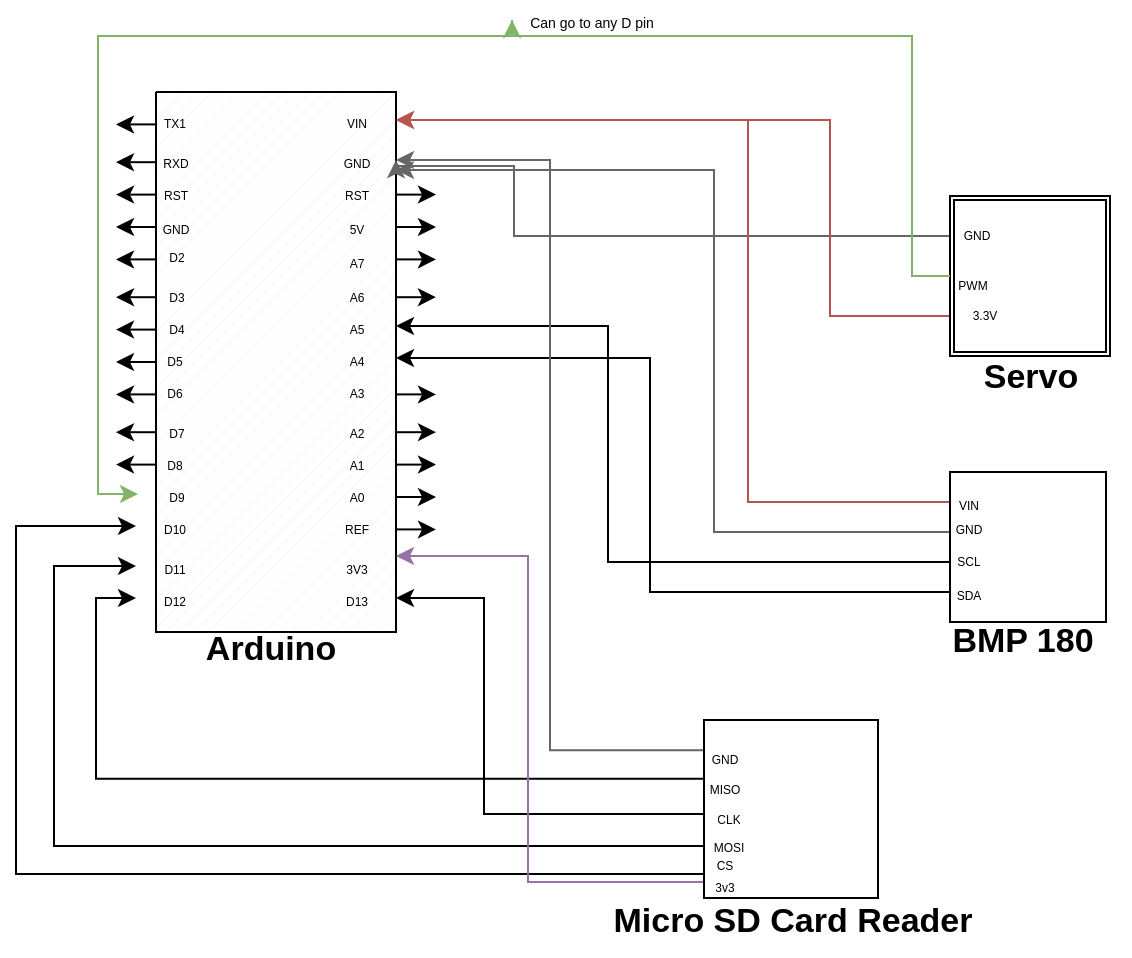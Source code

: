<mxfile version="24.7.7">
  <diagram name="Page-1" id="8-Ea8Qscm6W-jIIB2Thf">
    <mxGraphModel dx="846" dy="565" grid="0" gridSize="10" guides="1" tooltips="1" connect="1" arrows="1" fold="1" page="1" pageScale="1" pageWidth="850" pageHeight="1100" math="0" shadow="0">
      <root>
        <mxCell id="0" />
        <mxCell id="1" parent="0" />
        <mxCell id="_HtNcHazp8jYqS6eAKl7-18" style="edgeStyle=orthogonalEdgeStyle;rounded=0;orthogonalLoop=1;jettySize=auto;html=1;exitX=0;exitY=0.06;exitDx=0;exitDy=0;exitPerimeter=0;" edge="1" parent="1" source="_HtNcHazp8jYqS6eAKl7-1">
          <mxGeometry relative="1" as="geometry">
            <mxPoint x="109" y="258" as="targetPoint" />
          </mxGeometry>
        </mxCell>
        <mxCell id="_HtNcHazp8jYqS6eAKl7-19" style="edgeStyle=orthogonalEdgeStyle;rounded=0;orthogonalLoop=1;jettySize=auto;html=1;exitX=0;exitY=0.13;exitDx=0;exitDy=0;exitPerimeter=0;" edge="1" parent="1" source="_HtNcHazp8jYqS6eAKl7-1">
          <mxGeometry relative="1" as="geometry">
            <mxPoint x="109" y="277" as="targetPoint" />
          </mxGeometry>
        </mxCell>
        <mxCell id="_HtNcHazp8jYqS6eAKl7-20" style="edgeStyle=orthogonalEdgeStyle;rounded=0;orthogonalLoop=1;jettySize=auto;html=1;exitX=0;exitY=0.19;exitDx=0;exitDy=0;exitPerimeter=0;" edge="1" parent="1" source="_HtNcHazp8jYqS6eAKl7-1">
          <mxGeometry relative="1" as="geometry">
            <mxPoint x="109" y="293" as="targetPoint" />
          </mxGeometry>
        </mxCell>
        <mxCell id="_HtNcHazp8jYqS6eAKl7-21" style="edgeStyle=orthogonalEdgeStyle;rounded=0;orthogonalLoop=1;jettySize=auto;html=1;exitX=0;exitY=0.25;exitDx=0;exitDy=0;exitPerimeter=0;" edge="1" parent="1" source="_HtNcHazp8jYqS6eAKl7-1">
          <mxGeometry relative="1" as="geometry">
            <mxPoint x="109" y="310" as="targetPoint" />
          </mxGeometry>
        </mxCell>
        <mxCell id="_HtNcHazp8jYqS6eAKl7-22" style="edgeStyle=orthogonalEdgeStyle;rounded=0;orthogonalLoop=1;jettySize=auto;html=1;exitX=0;exitY=0.31;exitDx=0;exitDy=0;exitPerimeter=0;" edge="1" parent="1" source="_HtNcHazp8jYqS6eAKl7-1">
          <mxGeometry relative="1" as="geometry">
            <mxPoint x="109" y="326" as="targetPoint" />
          </mxGeometry>
        </mxCell>
        <mxCell id="_HtNcHazp8jYqS6eAKl7-23" style="edgeStyle=orthogonalEdgeStyle;rounded=0;orthogonalLoop=1;jettySize=auto;html=1;exitX=0;exitY=0.38;exitDx=0;exitDy=0;exitPerimeter=0;" edge="1" parent="1" source="_HtNcHazp8jYqS6eAKl7-1">
          <mxGeometry relative="1" as="geometry">
            <mxPoint x="109" y="345" as="targetPoint" />
          </mxGeometry>
        </mxCell>
        <mxCell id="_HtNcHazp8jYqS6eAKl7-24" style="edgeStyle=orthogonalEdgeStyle;rounded=0;orthogonalLoop=1;jettySize=auto;html=1;exitX=0;exitY=0.44;exitDx=0;exitDy=0;exitPerimeter=0;" edge="1" parent="1" source="_HtNcHazp8jYqS6eAKl7-1">
          <mxGeometry relative="1" as="geometry">
            <mxPoint x="109" y="361" as="targetPoint" />
          </mxGeometry>
        </mxCell>
        <mxCell id="_HtNcHazp8jYqS6eAKl7-26" style="edgeStyle=orthogonalEdgeStyle;rounded=0;orthogonalLoop=1;jettySize=auto;html=1;exitX=0;exitY=0.5;exitDx=0;exitDy=0;exitPerimeter=0;" edge="1" parent="1" source="_HtNcHazp8jYqS6eAKl7-1">
          <mxGeometry relative="1" as="geometry">
            <mxPoint x="109" y="377" as="targetPoint" />
          </mxGeometry>
        </mxCell>
        <mxCell id="_HtNcHazp8jYqS6eAKl7-27" style="edgeStyle=orthogonalEdgeStyle;rounded=0;orthogonalLoop=1;jettySize=auto;html=1;exitX=0;exitY=0.56;exitDx=0;exitDy=0;exitPerimeter=0;" edge="1" parent="1" source="_HtNcHazp8jYqS6eAKl7-1">
          <mxGeometry relative="1" as="geometry">
            <mxPoint x="109" y="393" as="targetPoint" />
          </mxGeometry>
        </mxCell>
        <mxCell id="_HtNcHazp8jYqS6eAKl7-28" style="edgeStyle=orthogonalEdgeStyle;rounded=0;orthogonalLoop=1;jettySize=auto;html=1;exitX=0;exitY=0.63;exitDx=0;exitDy=0;exitPerimeter=0;" edge="1" parent="1" source="_HtNcHazp8jYqS6eAKl7-1">
          <mxGeometry relative="1" as="geometry">
            <mxPoint x="109" y="412" as="targetPoint" />
          </mxGeometry>
        </mxCell>
        <mxCell id="_HtNcHazp8jYqS6eAKl7-29" style="edgeStyle=orthogonalEdgeStyle;rounded=0;orthogonalLoop=1;jettySize=auto;html=1;exitX=0;exitY=0.69;exitDx=0;exitDy=0;exitPerimeter=0;" edge="1" parent="1" source="_HtNcHazp8jYqS6eAKl7-1">
          <mxGeometry relative="1" as="geometry">
            <mxPoint x="109" y="428" as="targetPoint" />
          </mxGeometry>
        </mxCell>
        <mxCell id="_HtNcHazp8jYqS6eAKl7-39" style="edgeStyle=orthogonalEdgeStyle;rounded=0;orthogonalLoop=1;jettySize=auto;html=1;exitX=1;exitY=0.19;exitDx=0;exitDy=0;exitPerimeter=0;" edge="1" parent="1" source="_HtNcHazp8jYqS6eAKl7-1">
          <mxGeometry relative="1" as="geometry">
            <mxPoint x="269" y="293" as="targetPoint" />
          </mxGeometry>
        </mxCell>
        <mxCell id="_HtNcHazp8jYqS6eAKl7-40" style="edgeStyle=orthogonalEdgeStyle;rounded=0;orthogonalLoop=1;jettySize=auto;html=1;exitX=1;exitY=0.25;exitDx=0;exitDy=0;exitPerimeter=0;" edge="1" parent="1" source="_HtNcHazp8jYqS6eAKl7-1">
          <mxGeometry relative="1" as="geometry">
            <mxPoint x="269" y="310" as="targetPoint" />
          </mxGeometry>
        </mxCell>
        <mxCell id="_HtNcHazp8jYqS6eAKl7-41" style="edgeStyle=orthogonalEdgeStyle;rounded=0;orthogonalLoop=1;jettySize=auto;html=1;exitX=1;exitY=0.31;exitDx=0;exitDy=0;exitPerimeter=0;" edge="1" parent="1" source="_HtNcHazp8jYqS6eAKl7-1">
          <mxGeometry relative="1" as="geometry">
            <mxPoint x="269" y="326" as="targetPoint" />
          </mxGeometry>
        </mxCell>
        <mxCell id="_HtNcHazp8jYqS6eAKl7-42" style="edgeStyle=orthogonalEdgeStyle;rounded=0;orthogonalLoop=1;jettySize=auto;html=1;exitX=1;exitY=0.38;exitDx=0;exitDy=0;exitPerimeter=0;" edge="1" parent="1" source="_HtNcHazp8jYqS6eAKl7-1">
          <mxGeometry relative="1" as="geometry">
            <mxPoint x="269" y="345" as="targetPoint" />
          </mxGeometry>
        </mxCell>
        <mxCell id="_HtNcHazp8jYqS6eAKl7-45" style="edgeStyle=orthogonalEdgeStyle;rounded=0;orthogonalLoop=1;jettySize=auto;html=1;exitX=1;exitY=0.56;exitDx=0;exitDy=0;exitPerimeter=0;" edge="1" parent="1" source="_HtNcHazp8jYqS6eAKl7-1">
          <mxGeometry relative="1" as="geometry">
            <mxPoint x="269" y="393" as="targetPoint" />
          </mxGeometry>
        </mxCell>
        <mxCell id="_HtNcHazp8jYqS6eAKl7-46" style="edgeStyle=orthogonalEdgeStyle;rounded=0;orthogonalLoop=1;jettySize=auto;html=1;exitX=1;exitY=0.63;exitDx=0;exitDy=0;exitPerimeter=0;" edge="1" parent="1" source="_HtNcHazp8jYqS6eAKl7-1">
          <mxGeometry relative="1" as="geometry">
            <mxPoint x="269" y="412" as="targetPoint" />
          </mxGeometry>
        </mxCell>
        <mxCell id="_HtNcHazp8jYqS6eAKl7-47" style="edgeStyle=orthogonalEdgeStyle;rounded=0;orthogonalLoop=1;jettySize=auto;html=1;exitX=1;exitY=0.69;exitDx=0;exitDy=0;exitPerimeter=0;" edge="1" parent="1" source="_HtNcHazp8jYqS6eAKl7-1">
          <mxGeometry relative="1" as="geometry">
            <mxPoint x="269" y="428" as="targetPoint" />
          </mxGeometry>
        </mxCell>
        <mxCell id="_HtNcHazp8jYqS6eAKl7-48" style="edgeStyle=orthogonalEdgeStyle;rounded=0;orthogonalLoop=1;jettySize=auto;html=1;exitX=1;exitY=0.75;exitDx=0;exitDy=0;exitPerimeter=0;" edge="1" parent="1" source="_HtNcHazp8jYqS6eAKl7-1">
          <mxGeometry relative="1" as="geometry">
            <mxPoint x="269" y="445" as="targetPoint" />
          </mxGeometry>
        </mxCell>
        <mxCell id="_HtNcHazp8jYqS6eAKl7-49" style="edgeStyle=orthogonalEdgeStyle;rounded=0;orthogonalLoop=1;jettySize=auto;html=1;exitX=1;exitY=0.81;exitDx=0;exitDy=0;exitPerimeter=0;" edge="1" parent="1" source="_HtNcHazp8jYqS6eAKl7-1">
          <mxGeometry relative="1" as="geometry">
            <mxPoint x="269" y="461" as="targetPoint" />
          </mxGeometry>
        </mxCell>
        <mxCell id="_HtNcHazp8jYqS6eAKl7-1" value="" style="verticalLabelPosition=bottom;verticalAlign=top;html=1;shape=mxgraph.basic.patternFillRect;fillStyle=diag;step=5;fillStrokeWidth=0.2;fillStrokeColor=#dddddd;points=[[0,0.06,0,0,0],[0,0.13,0,0,0],[0,0.19,0,0,0],[0,0.25,0,0,0],[0,0.31,0,0,0],[0,0.38,0,0,0],[0,0.44,0,0,0],[0,0.5,0,0,0],[0,0.56,0,0,0],[0,0.63,0,0,0],[0,0.69,0,0,0],[0,0.75,0,0,0],[0,0.81,0,0,0],[0,0.88,0,0,0],[0,0.94,0,0,0],[1,0.06,0,0,0],[1,0.13,0,0,0],[1,0.19,0,0,0],[1,0.25,0,0,0],[1,0.31,0,0,0],[1,0.38,0,0,0],[1,0.44,0,0,0],[1,0.5,0,0,0],[1,0.56,0,0,0],[1,0.63,0,0,0],[1,0.69,0,0,0],[1,0.75,0,0,0],[1,0.81,0,0,0],[1,0.88,0,0,0],[1,0.94,0,0,0]];" vertex="1" parent="1">
          <mxGeometry x="129" y="242" width="120" height="270" as="geometry" />
        </mxCell>
        <UserObject label="&lt;span style=&quot;font-size: 6px;&quot;&gt;TX1&lt;/span&gt;" placeholders="1" name="Variable" id="_HtNcHazp8jYqS6eAKl7-56">
          <mxCell style="text;html=1;strokeColor=none;fillColor=none;align=center;verticalAlign=middle;whiteSpace=wrap;overflow=hidden;" vertex="1" parent="1">
            <mxGeometry x="119" y="246" width="39" height="20" as="geometry" />
          </mxCell>
        </UserObject>
        <UserObject label="&lt;span style=&quot;font-size: 6px;&quot;&gt;RXD&lt;/span&gt;&lt;span style=&quot;color: rgba(0, 0, 0, 0); font-family: monospace; font-size: 0px; text-align: start; text-wrap: nowrap;&quot;&gt;%3CmxGraphModel%3E%3Croot%3E%3CmxCell%20id%3D%220%22%2F%3E%3CmxCell%20id%3D%221%22%20parent%3D%220%22%2F%3E%3CUserObject%20label%3D%22%26lt%3Bspan%20style%3D%26quot%3Bfont-size%3A%206px%3B%26quot%3B%26gt%3BTX1%26lt%3B%2Fspan%26gt%3B%22%20placeholders%3D%221%22%20name%3D%22Variable%22%20id%3D%222%22%3E%3CmxCell%20style%3D%22text%3Bhtml%3D1%3BstrokeColor%3Dnone%3BfillColor%3Dnone%3Balign%3Dcenter%3BverticalAlign%3Dmiddle%3BwhiteSpace%3Dwrap%3Boverflow%3Dhidden%3B%22%20vertex%3D%221%22%20parent%3D%221%22%3E%3CmxGeometry%20x%3D%22320%22%20y%3D%22300%22%20width%3D%2260%22%20height%3D%2220%22%20as%3D%22geometry%22%2F%3E%3C%2FmxCell%3E%3C%2FUserObject%3E%3C%2Froot%3E%3C%2FmxGraphModel%3E&lt;/span&gt;" placeholders="1" name="Variable" id="_HtNcHazp8jYqS6eAKl7-57">
          <mxCell style="text;html=1;strokeColor=none;fillColor=none;align=center;verticalAlign=middle;whiteSpace=wrap;overflow=hidden;" vertex="1" parent="1">
            <mxGeometry x="119" y="266" width="40" height="20" as="geometry" />
          </mxCell>
        </UserObject>
        <UserObject label="&lt;span style=&quot;font-size: 6px;&quot;&gt;RST&lt;/span&gt;" placeholders="1" name="Variable" id="_HtNcHazp8jYqS6eAKl7-59">
          <mxCell style="text;html=1;strokeColor=none;fillColor=none;align=center;verticalAlign=middle;whiteSpace=wrap;overflow=hidden;" vertex="1" parent="1">
            <mxGeometry x="109" y="282" width="60" height="20" as="geometry" />
          </mxCell>
        </UserObject>
        <UserObject label="&lt;span style=&quot;font-size: 6px;&quot;&gt;GND&lt;/span&gt;" placeholders="1" name="Variable" id="_HtNcHazp8jYqS6eAKl7-60">
          <mxCell style="text;html=1;strokeColor=none;fillColor=none;align=center;verticalAlign=middle;whiteSpace=wrap;overflow=hidden;" vertex="1" parent="1">
            <mxGeometry x="109" y="299" width="60" height="20" as="geometry" />
          </mxCell>
        </UserObject>
        <UserObject label="&lt;span style=&quot;font-size: 6px;&quot;&gt;D2&lt;/span&gt;&lt;span style=&quot;color: rgba(0, 0, 0, 0); font-family: monospace; font-size: 0px; text-align: start; text-wrap: nowrap;&quot;&gt;%3CmxGraphModel%3E%3Croot%3E%3CmxCell%20id%3D%220%22%2F%3E%3CmxCell%20id%3D%221%22%20parent%3D%220%22%2F%3E%3CUserObject%20label%3D%22%26lt%3Bspan%20style%3D%26quot%3Bfont-size%3A%206px%3B%26quot%3B%26gt%3BTX1%26lt%3B%2Fspan%26gt%3B%22%20placeholders%3D%221%22%20name%3D%22Variable%22%20id%3D%222%22%3E%3CmxCell%20style%3D%22text%3Bhtml%3D1%3BstrokeColor%3Dnone%3BfillColor%3Dnone%3Balign%3Dcenter%3BverticalAlign%3Dmiddle%3BwhiteSpace%3Dwrap%3Boverflow%3Dhidden%3B%22%20vertex%3D%221%22%20parent%3D%221%22%3E%3CmxGeometry%20x%3D%22330%22%20y%3D%22294%22%20width%3D%2239%22%20height%3D%2220%22%20as%3D%22geometry%22%2F%3E%3C%2FmxCell%3E%3C%2FUserObject%3E%3C%2Froot%3E%3C%2FmxGraphModel%3E&lt;/span&gt;" placeholders="1" name="Variable" id="_HtNcHazp8jYqS6eAKl7-62">
          <mxCell style="text;html=1;strokeColor=none;fillColor=none;align=center;verticalAlign=middle;whiteSpace=wrap;overflow=hidden;" vertex="1" parent="1">
            <mxGeometry x="119.5" y="313" width="39" height="20" as="geometry" />
          </mxCell>
        </UserObject>
        <UserObject label="&lt;span style=&quot;font-size: 6px;&quot;&gt;D3&lt;/span&gt;&lt;span style=&quot;color: rgba(0, 0, 0, 0); font-family: monospace; font-size: 0px; text-align: start; text-wrap: nowrap;&quot;&gt;%3CmxGraphModel%3E%3Croot%3E%3CmxCell%20id%3D%220%22%2F%3E%3CmxCell%20id%3D%221%22%20parent%3D%220%22%2F%3E%3CUserObject%20label%3D%22%26lt%3Bspan%20style%3D%26quot%3Bfont-size%3A%206px%3B%26quot%3B%26gt%3BTX1%26lt%3B%2Fspan%26gt%3B%22%20placeholders%3D%221%22%20name%3D%22Variable%22%20id%3D%222%22%3E%3CmxCell%20style%3D%22text%3Bhtml%3D1%3BstrokeColor%3Dnone%3BfillColor%3Dnone%3Balign%3Dcenter%3BverticalAlign%3Dmiddle%3BwhiteSpace%3Dwrap%3Boverflow%3Dhidden%3B%22%20vertex%3D%221%22%20parent%3D%221%22%3E%3CmxGeometry%20x%3D%22330%22%20y%3D%22294%22%20width%3D%2239%22%20height%3D%2220%22%20as%3D%22geometry%22%2F%3E%3C%2FmxCell%3E%3C%2FUserObject%3E%3C%2Froot%3E%3C%2FmxGraphModel%3E&lt;/span&gt;" placeholders="1" name="Variable" id="_HtNcHazp8jYqS6eAKl7-63">
          <mxCell style="text;html=1;strokeColor=none;fillColor=none;align=center;verticalAlign=middle;whiteSpace=wrap;overflow=hidden;" vertex="1" parent="1">
            <mxGeometry x="120" y="333" width="39" height="20" as="geometry" />
          </mxCell>
        </UserObject>
        <UserObject label="&lt;span style=&quot;font-size: 6px;&quot;&gt;D4&lt;/span&gt;" placeholders="1" name="Variable" id="_HtNcHazp8jYqS6eAKl7-64">
          <mxCell style="text;html=1;strokeColor=none;fillColor=none;align=center;verticalAlign=middle;whiteSpace=wrap;overflow=hidden;" vertex="1" parent="1">
            <mxGeometry x="119.5" y="349" width="39" height="20" as="geometry" />
          </mxCell>
        </UserObject>
        <UserObject label="&lt;span style=&quot;font-size: 6px;&quot;&gt;D5&lt;/span&gt;" placeholders="1" name="Variable" id="_HtNcHazp8jYqS6eAKl7-65">
          <mxCell style="text;html=1;strokeColor=none;fillColor=none;align=center;verticalAlign=middle;whiteSpace=wrap;overflow=hidden;" vertex="1" parent="1">
            <mxGeometry x="119" y="365" width="39" height="20" as="geometry" />
          </mxCell>
        </UserObject>
        <UserObject label="&lt;span style=&quot;font-size: 6px;&quot;&gt;D6&lt;/span&gt;" placeholders="1" name="Variable" id="_HtNcHazp8jYqS6eAKl7-66">
          <mxCell style="text;html=1;strokeColor=none;fillColor=none;align=center;verticalAlign=middle;whiteSpace=wrap;overflow=hidden;" vertex="1" parent="1">
            <mxGeometry x="119" y="381" width="39" height="20" as="geometry" />
          </mxCell>
        </UserObject>
        <UserObject label="&lt;span style=&quot;font-size: 6px;&quot;&gt;D7&lt;/span&gt;" placeholders="1" name="Variable" id="_HtNcHazp8jYqS6eAKl7-67">
          <mxCell style="text;html=1;strokeColor=none;fillColor=none;align=center;verticalAlign=middle;whiteSpace=wrap;overflow=hidden;" vertex="1" parent="1">
            <mxGeometry x="120" y="401" width="39" height="20" as="geometry" />
          </mxCell>
        </UserObject>
        <UserObject label="&lt;span style=&quot;font-size: 6px;&quot;&gt;D8&lt;/span&gt;" placeholders="1" name="Variable" id="_HtNcHazp8jYqS6eAKl7-68">
          <mxCell style="text;html=1;strokeColor=none;fillColor=none;align=center;verticalAlign=middle;whiteSpace=wrap;overflow=hidden;" vertex="1" parent="1">
            <mxGeometry x="119" y="417" width="39" height="20" as="geometry" />
          </mxCell>
        </UserObject>
        <UserObject label="&lt;span style=&quot;font-size: 6px;&quot;&gt;D9&lt;/span&gt;" placeholders="1" name="Variable" id="_HtNcHazp8jYqS6eAKl7-69">
          <mxCell style="text;html=1;strokeColor=none;fillColor=none;align=center;verticalAlign=middle;whiteSpace=wrap;overflow=hidden;" vertex="1" parent="1">
            <mxGeometry x="120" y="433" width="39" height="20" as="geometry" />
          </mxCell>
        </UserObject>
        <UserObject label="&lt;span style=&quot;font-size: 6px;&quot;&gt;D10&lt;/span&gt;" placeholders="1" name="Variable" id="_HtNcHazp8jYqS6eAKl7-70">
          <mxCell style="text;html=1;strokeColor=none;fillColor=none;align=center;verticalAlign=middle;whiteSpace=wrap;overflow=hidden;" vertex="1" parent="1">
            <mxGeometry x="119" y="449" width="39" height="20" as="geometry" />
          </mxCell>
        </UserObject>
        <UserObject label="&lt;span style=&quot;font-size: 6px;&quot;&gt;D11&lt;/span&gt;" placeholders="1" name="Variable" id="_HtNcHazp8jYqS6eAKl7-71">
          <mxCell style="text;html=1;strokeColor=none;fillColor=none;align=center;verticalAlign=middle;whiteSpace=wrap;overflow=hidden;" vertex="1" parent="1">
            <mxGeometry x="119" y="469" width="39" height="20" as="geometry" />
          </mxCell>
        </UserObject>
        <UserObject label="&lt;span style=&quot;font-size: 6px;&quot;&gt;D12&lt;/span&gt;" placeholders="1" name="Variable" id="_HtNcHazp8jYqS6eAKl7-72">
          <mxCell style="text;html=1;strokeColor=none;fillColor=none;align=center;verticalAlign=middle;whiteSpace=wrap;overflow=hidden;" vertex="1" parent="1">
            <mxGeometry x="119" y="485" width="39" height="20" as="geometry" />
          </mxCell>
        </UserObject>
        <UserObject label="&lt;span style=&quot;font-size: 6px;&quot;&gt;VIN&lt;/span&gt;" placeholders="1" name="Variable" id="_HtNcHazp8jYqS6eAKl7-73">
          <mxCell style="text;html=1;strokeColor=none;fillColor=none;align=center;verticalAlign=middle;whiteSpace=wrap;overflow=hidden;" vertex="1" parent="1">
            <mxGeometry x="210" y="246" width="39" height="20" as="geometry" />
          </mxCell>
        </UserObject>
        <UserObject label="&lt;span style=&quot;font-size: 6px;&quot;&gt;GND&lt;/span&gt;" placeholders="1" name="Variable" id="_HtNcHazp8jYqS6eAKl7-74">
          <mxCell style="text;html=1;strokeColor=none;fillColor=none;align=center;verticalAlign=middle;whiteSpace=wrap;overflow=hidden;" vertex="1" parent="1">
            <mxGeometry x="210" y="266" width="39" height="20" as="geometry" />
          </mxCell>
        </UserObject>
        <UserObject label="&lt;span style=&quot;font-size: 6px;&quot;&gt;RST&lt;/span&gt;" placeholders="1" name="Variable" id="_HtNcHazp8jYqS6eAKl7-75">
          <mxCell style="text;html=1;strokeColor=none;fillColor=none;align=center;verticalAlign=middle;whiteSpace=wrap;overflow=hidden;" vertex="1" parent="1">
            <mxGeometry x="210" y="282" width="39" height="20" as="geometry" />
          </mxCell>
        </UserObject>
        <UserObject label="&lt;span style=&quot;font-size: 6px;&quot;&gt;5V&lt;/span&gt;" placeholders="1" name="Variable" id="_HtNcHazp8jYqS6eAKl7-76">
          <mxCell style="text;html=1;strokeColor=none;fillColor=none;align=center;verticalAlign=middle;whiteSpace=wrap;overflow=hidden;" vertex="1" parent="1">
            <mxGeometry x="210" y="299" width="39" height="20" as="geometry" />
          </mxCell>
        </UserObject>
        <UserObject label="&lt;span style=&quot;font-size: 6px;&quot;&gt;A7&lt;/span&gt;" placeholders="1" name="Variable" id="_HtNcHazp8jYqS6eAKl7-77">
          <mxCell style="text;html=1;strokeColor=none;fillColor=none;align=center;verticalAlign=middle;whiteSpace=wrap;overflow=hidden;" vertex="1" parent="1">
            <mxGeometry x="210" y="316" width="39" height="20" as="geometry" />
          </mxCell>
        </UserObject>
        <UserObject label="&lt;span style=&quot;font-size: 6px;&quot;&gt;A6&lt;/span&gt;" placeholders="1" name="Variable" id="_HtNcHazp8jYqS6eAKl7-79">
          <mxCell style="text;html=1;strokeColor=none;fillColor=none;align=center;verticalAlign=middle;whiteSpace=wrap;overflow=hidden;" vertex="1" parent="1">
            <mxGeometry x="210" y="333" width="39" height="20" as="geometry" />
          </mxCell>
        </UserObject>
        <UserObject label="&lt;span style=&quot;font-size: 6px;&quot;&gt;A5&lt;/span&gt;" placeholders="1" name="Variable" id="_HtNcHazp8jYqS6eAKl7-80">
          <mxCell style="text;html=1;strokeColor=none;fillColor=none;align=center;verticalAlign=middle;whiteSpace=wrap;overflow=hidden;" vertex="1" parent="1">
            <mxGeometry x="210" y="349" width="39" height="20" as="geometry" />
          </mxCell>
        </UserObject>
        <UserObject label="&lt;span style=&quot;font-size: 6px;&quot;&gt;A4&lt;/span&gt;" placeholders="1" name="Variable" id="_HtNcHazp8jYqS6eAKl7-81">
          <mxCell style="text;html=1;strokeColor=none;fillColor=none;align=center;verticalAlign=middle;whiteSpace=wrap;overflow=hidden;" vertex="1" parent="1">
            <mxGeometry x="210" y="365" width="39" height="20" as="geometry" />
          </mxCell>
        </UserObject>
        <UserObject label="&lt;span style=&quot;font-size: 6px;&quot;&gt;A3&lt;/span&gt;" placeholders="1" name="Variable" id="_HtNcHazp8jYqS6eAKl7-82">
          <mxCell style="text;html=1;strokeColor=none;fillColor=none;align=center;verticalAlign=middle;whiteSpace=wrap;overflow=hidden;" vertex="1" parent="1">
            <mxGeometry x="210" y="381" width="39" height="20" as="geometry" />
          </mxCell>
        </UserObject>
        <UserObject label="&lt;span style=&quot;font-size: 6px;&quot;&gt;A2&lt;/span&gt;" placeholders="1" name="Variable" id="_HtNcHazp8jYqS6eAKl7-83">
          <mxCell style="text;html=1;strokeColor=none;fillColor=none;align=center;verticalAlign=middle;whiteSpace=wrap;overflow=hidden;" vertex="1" parent="1">
            <mxGeometry x="210" y="401" width="39" height="20" as="geometry" />
          </mxCell>
        </UserObject>
        <UserObject label="&lt;span style=&quot;font-size: 6px;&quot;&gt;A1&lt;/span&gt;" placeholders="1" name="Variable" id="_HtNcHazp8jYqS6eAKl7-84">
          <mxCell style="text;html=1;strokeColor=none;fillColor=none;align=center;verticalAlign=middle;whiteSpace=wrap;overflow=hidden;" vertex="1" parent="1">
            <mxGeometry x="210" y="417" width="39" height="20" as="geometry" />
          </mxCell>
        </UserObject>
        <UserObject label="&lt;span style=&quot;font-size: 6px;&quot;&gt;A0&lt;/span&gt;" placeholders="1" name="Variable" id="_HtNcHazp8jYqS6eAKl7-85">
          <mxCell style="text;html=1;strokeColor=none;fillColor=none;align=center;verticalAlign=middle;whiteSpace=wrap;overflow=hidden;" vertex="1" parent="1">
            <mxGeometry x="210" y="433" width="39" height="20" as="geometry" />
          </mxCell>
        </UserObject>
        <UserObject label="&lt;span style=&quot;font-size: 6px;&quot;&gt;REF&lt;/span&gt;" placeholders="1" name="Variable" id="_HtNcHazp8jYqS6eAKl7-86">
          <mxCell style="text;html=1;strokeColor=none;fillColor=none;align=center;verticalAlign=middle;whiteSpace=wrap;overflow=hidden;" vertex="1" parent="1">
            <mxGeometry x="210" y="449" width="39" height="20" as="geometry" />
          </mxCell>
        </UserObject>
        <UserObject label="&lt;span style=&quot;font-size: 6px;&quot;&gt;3V3&lt;/span&gt;" placeholders="1" name="Variable" id="_HtNcHazp8jYqS6eAKl7-87">
          <mxCell style="text;html=1;strokeColor=none;fillColor=none;align=center;verticalAlign=middle;whiteSpace=wrap;overflow=hidden;" vertex="1" parent="1">
            <mxGeometry x="210" y="469" width="39" height="20" as="geometry" />
          </mxCell>
        </UserObject>
        <UserObject label="&lt;span style=&quot;font-size: 6px;&quot;&gt;D13&lt;/span&gt;" placeholders="1" name="Variable" id="_HtNcHazp8jYqS6eAKl7-88">
          <mxCell style="text;html=1;strokeColor=none;fillColor=none;align=center;verticalAlign=middle;whiteSpace=wrap;overflow=hidden;" vertex="1" parent="1">
            <mxGeometry x="210" y="485" width="39" height="20" as="geometry" />
          </mxCell>
        </UserObject>
        <mxCell id="_HtNcHazp8jYqS6eAKl7-89" value="&lt;font style=&quot;font-size: 17px;&quot;&gt;Arduino&lt;/font&gt;" style="text;strokeColor=none;fillColor=none;html=1;fontSize=24;fontStyle=1;verticalAlign=middle;align=center;" vertex="1" parent="1">
          <mxGeometry x="136" y="498" width="100" height="40" as="geometry" />
        </mxCell>
        <mxCell id="_HtNcHazp8jYqS6eAKl7-92" style="edgeStyle=orthogonalEdgeStyle;rounded=0;orthogonalLoop=1;jettySize=auto;html=1;exitX=0;exitY=0.25;exitDx=0;exitDy=0;exitPerimeter=0;entryX=1;entryY=0.5;entryDx=0;entryDy=0;fillColor=#f5f5f5;strokeColor=#666666;" edge="1" parent="1" source="_HtNcHazp8jYqS6eAKl7-90" target="_HtNcHazp8jYqS6eAKl7-74">
          <mxGeometry relative="1" as="geometry">
            <mxPoint x="267.793" y="279.138" as="targetPoint" />
            <Array as="points">
              <mxPoint x="308" y="314" />
              <mxPoint x="308" y="279" />
              <mxPoint x="249" y="279" />
            </Array>
          </mxGeometry>
        </mxCell>
        <mxCell id="_HtNcHazp8jYqS6eAKl7-94" style="edgeStyle=orthogonalEdgeStyle;rounded=0;orthogonalLoop=1;jettySize=auto;html=1;exitX=0;exitY=0.5;exitDx=0;exitDy=0;exitPerimeter=0;entryX=0;entryY=0.5;entryDx=0;entryDy=0;fillColor=#d5e8d4;strokeColor=#82b366;" edge="1" parent="1" source="_HtNcHazp8jYqS6eAKl7-110" target="_HtNcHazp8jYqS6eAKl7-69">
          <mxGeometry relative="1" as="geometry">
            <mxPoint x="35" y="427" as="targetPoint" />
            <Array as="points">
              <mxPoint x="100" y="214" />
              <mxPoint x="100" y="443" />
            </Array>
          </mxGeometry>
        </mxCell>
        <mxCell id="_HtNcHazp8jYqS6eAKl7-96" style="edgeStyle=orthogonalEdgeStyle;rounded=0;orthogonalLoop=1;jettySize=auto;html=1;entryX=1;entryY=0.5;entryDx=0;entryDy=0;fillColor=#f8cecc;strokeColor=#b85450;exitX=0;exitY=0.75;exitDx=0;exitDy=0;exitPerimeter=0;" edge="1" parent="1" source="_HtNcHazp8jYqS6eAKl7-90" target="_HtNcHazp8jYqS6eAKl7-73">
          <mxGeometry relative="1" as="geometry">
            <mxPoint x="289" y="482" as="targetPoint" />
            <mxPoint x="495" y="363" as="sourcePoint" />
            <Array as="points">
              <mxPoint x="466" y="354" />
              <mxPoint x="466" y="256" />
            </Array>
          </mxGeometry>
        </mxCell>
        <mxCell id="_HtNcHazp8jYqS6eAKl7-90" value="" style="shape=ext;double=1;whiteSpace=wrap;html=1;aspect=fixed;points=[[0,0.25,0,0,0],[0,0.5,0,0,0],[0,0.75,0,0,0]];" vertex="1" parent="1">
          <mxGeometry x="526" y="294" width="80" height="80" as="geometry" />
        </mxCell>
        <UserObject label="&lt;span style=&quot;font-size: 6px;&quot;&gt;GND&lt;/span&gt;" placeholders="1" name="Variable" id="_HtNcHazp8jYqS6eAKl7-91">
          <mxCell style="text;html=1;strokeColor=none;fillColor=none;align=center;verticalAlign=middle;whiteSpace=wrap;overflow=hidden;" vertex="1" parent="1">
            <mxGeometry x="520" y="302" width="39" height="20" as="geometry" />
          </mxCell>
        </UserObject>
        <UserObject label="&lt;span style=&quot;font-size: 6px;&quot;&gt;PWM&lt;/span&gt;" placeholders="1" name="Variable" id="_HtNcHazp8jYqS6eAKl7-93">
          <mxCell style="text;html=1;strokeColor=none;fillColor=none;align=center;verticalAlign=middle;whiteSpace=wrap;overflow=hidden;" vertex="1" parent="1">
            <mxGeometry x="518" y="327" width="39" height="20" as="geometry" />
          </mxCell>
        </UserObject>
        <UserObject label="&lt;span style=&quot;font-size: 6px;&quot;&gt;3.3V&lt;/span&gt;" placeholders="1" name="Variable" id="_HtNcHazp8jYqS6eAKl7-95">
          <mxCell style="text;html=1;strokeColor=none;fillColor=none;align=center;verticalAlign=middle;whiteSpace=wrap;overflow=hidden;" vertex="1" parent="1">
            <mxGeometry x="524" y="342" width="39" height="20" as="geometry" />
          </mxCell>
        </UserObject>
        <mxCell id="_HtNcHazp8jYqS6eAKl7-97" value="&lt;font style=&quot;font-size: 17px;&quot;&gt;Servo&lt;/font&gt;" style="text;strokeColor=none;fillColor=none;html=1;fontSize=24;fontStyle=1;verticalAlign=middle;align=center;" vertex="1" parent="1">
          <mxGeometry x="516" y="362" width="100" height="40" as="geometry" />
        </mxCell>
        <mxCell id="_HtNcHazp8jYqS6eAKl7-102" style="edgeStyle=orthogonalEdgeStyle;rounded=0;orthogonalLoop=1;jettySize=auto;html=1;exitX=0;exitY=0.2;exitDx=0;exitDy=0;exitPerimeter=0;entryX=1;entryY=0.5;entryDx=0;entryDy=0;fillColor=#f8cecc;strokeColor=#b85450;" edge="1" parent="1" source="_HtNcHazp8jYqS6eAKl7-98" target="_HtNcHazp8jYqS6eAKl7-73">
          <mxGeometry relative="1" as="geometry">
            <Array as="points">
              <mxPoint x="425" y="447" />
              <mxPoint x="425" y="256" />
            </Array>
          </mxGeometry>
        </mxCell>
        <mxCell id="_HtNcHazp8jYqS6eAKl7-104" style="edgeStyle=orthogonalEdgeStyle;rounded=0;orthogonalLoop=1;jettySize=auto;html=1;exitX=0;exitY=0.4;exitDx=0;exitDy=0;exitPerimeter=0;entryX=1;entryY=0.75;entryDx=0;entryDy=0;fillColor=#f5f5f5;strokeColor=#666666;" edge="1" parent="1" source="_HtNcHazp8jYqS6eAKl7-98" target="_HtNcHazp8jYqS6eAKl7-74">
          <mxGeometry relative="1" as="geometry">
            <Array as="points">
              <mxPoint x="408" y="462" />
              <mxPoint x="408" y="281" />
            </Array>
          </mxGeometry>
        </mxCell>
        <mxCell id="_HtNcHazp8jYqS6eAKl7-106" style="edgeStyle=orthogonalEdgeStyle;rounded=0;orthogonalLoop=1;jettySize=auto;html=1;exitX=0;exitY=0.6;exitDx=0;exitDy=0;exitPerimeter=0;entryX=1;entryY=0.5;entryDx=0;entryDy=0;" edge="1" parent="1" source="_HtNcHazp8jYqS6eAKl7-98" target="_HtNcHazp8jYqS6eAKl7-80">
          <mxGeometry relative="1" as="geometry">
            <mxPoint x="360" y="415" as="targetPoint" />
            <Array as="points">
              <mxPoint x="355" y="477" />
              <mxPoint x="355" y="359" />
            </Array>
          </mxGeometry>
        </mxCell>
        <mxCell id="_HtNcHazp8jYqS6eAKl7-108" style="edgeStyle=orthogonalEdgeStyle;rounded=0;orthogonalLoop=1;jettySize=auto;html=1;exitX=0;exitY=0.8;exitDx=0;exitDy=0;exitPerimeter=0;entryX=1;entryY=0.5;entryDx=0;entryDy=0;" edge="1" parent="1" source="_HtNcHazp8jYqS6eAKl7-98" target="_HtNcHazp8jYqS6eAKl7-81">
          <mxGeometry relative="1" as="geometry">
            <Array as="points">
              <mxPoint x="376" y="492" />
              <mxPoint x="376" y="375" />
            </Array>
          </mxGeometry>
        </mxCell>
        <mxCell id="_HtNcHazp8jYqS6eAKl7-98" value="" style="rounded=0;whiteSpace=wrap;html=1;points=[[0,0.2,0,0,0],[0,0.4,0,0,0],[0,0.6,0,0,0],[0,0.8,0,0,0]];" vertex="1" parent="1">
          <mxGeometry x="526" y="432" width="78" height="75" as="geometry" />
        </mxCell>
        <UserObject label="&lt;span style=&quot;font-size: 6px;&quot;&gt;VIN&lt;/span&gt;" placeholders="1" name="Variable" id="_HtNcHazp8jYqS6eAKl7-103">
          <mxCell style="text;html=1;strokeColor=none;fillColor=none;align=center;verticalAlign=middle;whiteSpace=wrap;overflow=hidden;" vertex="1" parent="1">
            <mxGeometry x="516" y="437" width="39" height="20" as="geometry" />
          </mxCell>
        </UserObject>
        <UserObject label="&lt;span style=&quot;font-size: 6px;&quot;&gt;GND&lt;/span&gt;" placeholders="1" name="Variable" id="_HtNcHazp8jYqS6eAKl7-105">
          <mxCell style="text;html=1;strokeColor=none;fillColor=none;align=center;verticalAlign=middle;whiteSpace=wrap;overflow=hidden;" vertex="1" parent="1">
            <mxGeometry x="516" y="449" width="39" height="20" as="geometry" />
          </mxCell>
        </UserObject>
        <UserObject label="&lt;span style=&quot;font-size: 6px;&quot;&gt;SCL&lt;/span&gt;" placeholders="1" name="Variable" id="_HtNcHazp8jYqS6eAKl7-107">
          <mxCell style="text;html=1;strokeColor=none;fillColor=none;align=center;verticalAlign=middle;whiteSpace=wrap;overflow=hidden;" vertex="1" parent="1">
            <mxGeometry x="516" y="465" width="39" height="20" as="geometry" />
          </mxCell>
        </UserObject>
        <UserObject label="&lt;span style=&quot;font-size: 6px;&quot;&gt;SDA&lt;/span&gt;" placeholders="1" name="Variable" id="_HtNcHazp8jYqS6eAKl7-109">
          <mxCell style="text;html=1;strokeColor=none;fillColor=none;align=center;verticalAlign=middle;whiteSpace=wrap;overflow=hidden;" vertex="1" parent="1">
            <mxGeometry x="516" y="482" width="39" height="20" as="geometry" />
          </mxCell>
        </UserObject>
        <mxCell id="_HtNcHazp8jYqS6eAKl7-111" value="" style="edgeStyle=orthogonalEdgeStyle;rounded=0;orthogonalLoop=1;jettySize=auto;html=1;exitX=0;exitY=0.5;exitDx=0;exitDy=0;exitPerimeter=0;entryX=0;entryY=0.5;entryDx=0;entryDy=0;fillColor=#d5e8d4;strokeColor=#82b366;" edge="1" parent="1" source="_HtNcHazp8jYqS6eAKl7-90" target="_HtNcHazp8jYqS6eAKl7-110">
          <mxGeometry relative="1" as="geometry">
            <mxPoint x="120" y="443" as="targetPoint" />
            <mxPoint x="526" y="334" as="sourcePoint" />
            <Array as="points">
              <mxPoint x="507" y="334" />
              <mxPoint x="507" y="214" />
            </Array>
          </mxGeometry>
        </mxCell>
        <UserObject label="&lt;font style=&quot;font-size: 7px;&quot;&gt;Can go to any D pin&lt;/font&gt;" placeholders="1" name="Variable" id="_HtNcHazp8jYqS6eAKl7-110">
          <mxCell style="text;html=1;strokeColor=none;fillColor=none;align=center;verticalAlign=middle;whiteSpace=wrap;overflow=hidden;" vertex="1" parent="1">
            <mxGeometry x="307" y="196" width="80" height="20" as="geometry" />
          </mxCell>
        </UserObject>
        <mxCell id="_HtNcHazp8jYqS6eAKl7-112" value="&lt;font style=&quot;font-size: 17px;&quot;&gt;BMP 180&lt;/font&gt;" style="text;strokeColor=none;fillColor=none;html=1;fontSize=24;fontStyle=1;verticalAlign=middle;align=center;" vertex="1" parent="1">
          <mxGeometry x="512" y="494" width="100" height="40" as="geometry" />
        </mxCell>
        <mxCell id="_HtNcHazp8jYqS6eAKl7-116" style="edgeStyle=orthogonalEdgeStyle;rounded=0;orthogonalLoop=1;jettySize=auto;html=1;exitX=0;exitY=0.17;exitDx=0;exitDy=0;exitPerimeter=0;entryX=1;entryY=0.5;entryDx=0;entryDy=0;fillColor=#f5f5f5;strokeColor=#666666;" edge="1" parent="1" source="_HtNcHazp8jYqS6eAKl7-115" target="_HtNcHazp8jYqS6eAKl7-74">
          <mxGeometry relative="1" as="geometry" />
        </mxCell>
        <mxCell id="_HtNcHazp8jYqS6eAKl7-118" style="edgeStyle=orthogonalEdgeStyle;rounded=0;orthogonalLoop=1;jettySize=auto;html=1;exitX=0;exitY=0.33;exitDx=0;exitDy=0;exitPerimeter=0;entryX=0;entryY=0.5;entryDx=0;entryDy=0;" edge="1" parent="1" source="_HtNcHazp8jYqS6eAKl7-115" target="_HtNcHazp8jYqS6eAKl7-72">
          <mxGeometry relative="1" as="geometry">
            <mxPoint x="87.103" y="545.345" as="targetPoint" />
          </mxGeometry>
        </mxCell>
        <mxCell id="_HtNcHazp8jYqS6eAKl7-120" style="edgeStyle=orthogonalEdgeStyle;rounded=0;orthogonalLoop=1;jettySize=auto;html=1;exitX=0;exitY=0.5;exitDx=0;exitDy=0;exitPerimeter=0;entryX=1;entryY=0.5;entryDx=0;entryDy=0;" edge="1" parent="1" source="_HtNcHazp8jYqS6eAKl7-115" target="_HtNcHazp8jYqS6eAKl7-88">
          <mxGeometry relative="1" as="geometry">
            <mxPoint x="273" y="518" as="targetPoint" />
            <Array as="points">
              <mxPoint x="293" y="603" />
              <mxPoint x="293" y="495" />
            </Array>
          </mxGeometry>
        </mxCell>
        <mxCell id="_HtNcHazp8jYqS6eAKl7-122" style="edgeStyle=orthogonalEdgeStyle;rounded=0;orthogonalLoop=1;jettySize=auto;html=1;exitX=0;exitY=0.67;exitDx=0;exitDy=0;exitPerimeter=0;entryX=0;entryY=0.5;entryDx=0;entryDy=0;" edge="1" parent="1" source="_HtNcHazp8jYqS6eAKl7-115" target="_HtNcHazp8jYqS6eAKl7-71">
          <mxGeometry relative="1" as="geometry">
            <Array as="points">
              <mxPoint x="78" y="619" />
              <mxPoint x="78" y="479" />
            </Array>
          </mxGeometry>
        </mxCell>
        <mxCell id="_HtNcHazp8jYqS6eAKl7-124" style="edgeStyle=orthogonalEdgeStyle;rounded=0;orthogonalLoop=1;jettySize=auto;html=1;exitX=0;exitY=0.83;exitDx=0;exitDy=0;exitPerimeter=0;entryX=0;entryY=0.5;entryDx=0;entryDy=0;" edge="1" parent="1" source="_HtNcHazp8jYqS6eAKl7-115" target="_HtNcHazp8jYqS6eAKl7-70">
          <mxGeometry relative="1" as="geometry">
            <Array as="points">
              <mxPoint x="59" y="633" />
              <mxPoint x="59" y="459" />
            </Array>
          </mxGeometry>
        </mxCell>
        <mxCell id="_HtNcHazp8jYqS6eAKl7-125" style="edgeStyle=orthogonalEdgeStyle;rounded=0;orthogonalLoop=1;jettySize=auto;html=1;exitX=0;exitY=0.91;exitDx=0;exitDy=0;exitPerimeter=0;entryX=1;entryY=0.25;entryDx=0;entryDy=0;fillColor=#e1d5e7;strokeColor=#9673a6;" edge="1" parent="1" source="_HtNcHazp8jYqS6eAKl7-115" target="_HtNcHazp8jYqS6eAKl7-87">
          <mxGeometry relative="1" as="geometry">
            <mxPoint x="312.621" y="673.621" as="targetPoint" />
            <Array as="points">
              <mxPoint x="315" y="637" />
              <mxPoint x="315" y="474" />
            </Array>
          </mxGeometry>
        </mxCell>
        <mxCell id="_HtNcHazp8jYqS6eAKl7-115" value="" style="rounded=0;whiteSpace=wrap;html=1;points=[[0,0.17,0,0,0],[0,0.33,0,0,0],[0,0.5,0,0,0],[0,0.67,0,0,0],[0,0.8,0,0,0],[0,0.91,0,0,0]];" vertex="1" parent="1">
          <mxGeometry x="403" y="556" width="87" height="89" as="geometry" />
        </mxCell>
        <UserObject label="&lt;span style=&quot;font-size: 6px;&quot;&gt;GND&lt;/span&gt;" placeholders="1" name="Variable" id="_HtNcHazp8jYqS6eAKl7-117">
          <mxCell style="text;html=1;strokeColor=none;fillColor=none;align=center;verticalAlign=middle;whiteSpace=wrap;overflow=hidden;" vertex="1" parent="1">
            <mxGeometry x="394" y="564" width="39" height="20" as="geometry" />
          </mxCell>
        </UserObject>
        <UserObject label="&lt;span style=&quot;font-size: 6px;&quot;&gt;MISO&lt;/span&gt;" placeholders="1" name="Variable" id="_HtNcHazp8jYqS6eAKl7-119">
          <mxCell style="text;html=1;strokeColor=none;fillColor=none;align=center;verticalAlign=middle;whiteSpace=wrap;overflow=hidden;" vertex="1" parent="1">
            <mxGeometry x="394" y="579" width="39" height="20" as="geometry" />
          </mxCell>
        </UserObject>
        <UserObject label="&lt;span style=&quot;font-size: 6px;&quot;&gt;CLK&lt;/span&gt;" placeholders="1" name="Variable" id="_HtNcHazp8jYqS6eAKl7-121">
          <mxCell style="text;html=1;strokeColor=none;fillColor=none;align=center;verticalAlign=middle;whiteSpace=wrap;overflow=hidden;" vertex="1" parent="1">
            <mxGeometry x="396" y="593.5" width="39" height="20" as="geometry" />
          </mxCell>
        </UserObject>
        <UserObject label="&lt;span style=&quot;font-size: 6px;&quot;&gt;MOSI&lt;/span&gt;" placeholders="1" name="Variable" id="_HtNcHazp8jYqS6eAKl7-123">
          <mxCell style="text;html=1;strokeColor=none;fillColor=none;align=center;verticalAlign=middle;whiteSpace=wrap;overflow=hidden;" vertex="1" parent="1">
            <mxGeometry x="396" y="608" width="39" height="20" as="geometry" />
          </mxCell>
        </UserObject>
        <UserObject label="&lt;span style=&quot;font-size: 6px;&quot;&gt;CS&lt;/span&gt;" placeholders="1" name="Variable" id="_HtNcHazp8jYqS6eAKl7-126">
          <mxCell style="text;html=1;strokeColor=none;fillColor=none;align=center;verticalAlign=middle;whiteSpace=wrap;overflow=hidden;" vertex="1" parent="1">
            <mxGeometry x="394" y="617" width="39" height="20" as="geometry" />
          </mxCell>
        </UserObject>
        <UserObject label="&lt;span style=&quot;font-size: 6px;&quot;&gt;3v3&lt;/span&gt;" placeholders="1" name="Variable" id="_HtNcHazp8jYqS6eAKl7-127">
          <mxCell style="text;html=1;strokeColor=none;fillColor=none;align=center;verticalAlign=middle;whiteSpace=wrap;overflow=hidden;" vertex="1" parent="1">
            <mxGeometry x="394" y="628" width="39" height="20" as="geometry" />
          </mxCell>
        </UserObject>
        <mxCell id="_HtNcHazp8jYqS6eAKl7-128" value="&lt;font style=&quot;font-size: 17px;&quot;&gt;Micro SD Card Reader&lt;/font&gt;" style="text;strokeColor=none;fillColor=none;html=1;fontSize=24;fontStyle=1;verticalAlign=middle;align=center;" vertex="1" parent="1">
          <mxGeometry x="396.5" y="634" width="100" height="40" as="geometry" />
        </mxCell>
      </root>
    </mxGraphModel>
  </diagram>
</mxfile>
